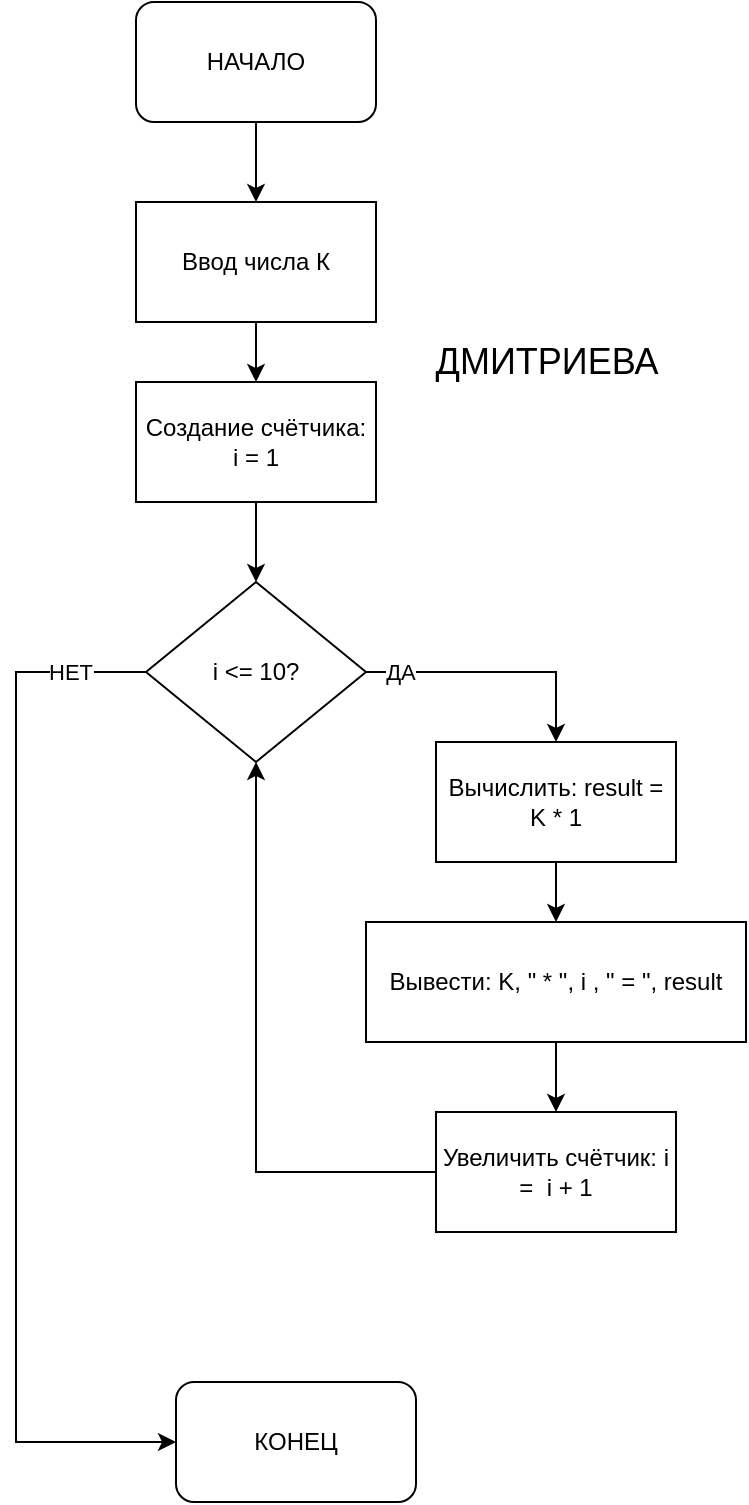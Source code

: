 <mxfile version="27.0.9">
  <diagram name="Страница — 1" id="23oo12RKzdnBg4Xddf2q">
    <mxGraphModel dx="1665" dy="883" grid="1" gridSize="10" guides="1" tooltips="1" connect="1" arrows="1" fold="1" page="1" pageScale="1" pageWidth="827" pageHeight="1169" math="0" shadow="0">
      <root>
        <mxCell id="0" />
        <mxCell id="1" parent="0" />
        <mxCell id="44UAoA17k8_WEQ0NdKp_-3" style="edgeStyle=orthogonalEdgeStyle;rounded=0;orthogonalLoop=1;jettySize=auto;html=1;exitX=0.5;exitY=1;exitDx=0;exitDy=0;entryX=0.5;entryY=0;entryDx=0;entryDy=0;" edge="1" parent="1" source="44UAoA17k8_WEQ0NdKp_-1" target="44UAoA17k8_WEQ0NdKp_-2">
          <mxGeometry relative="1" as="geometry" />
        </mxCell>
        <mxCell id="44UAoA17k8_WEQ0NdKp_-1" value="НАЧАЛО" style="rounded=1;whiteSpace=wrap;html=1;" vertex="1" parent="1">
          <mxGeometry x="330" y="30" width="120" height="60" as="geometry" />
        </mxCell>
        <mxCell id="44UAoA17k8_WEQ0NdKp_-6" style="edgeStyle=orthogonalEdgeStyle;rounded=0;orthogonalLoop=1;jettySize=auto;html=1;exitX=0.5;exitY=1;exitDx=0;exitDy=0;entryX=0.5;entryY=0;entryDx=0;entryDy=0;" edge="1" parent="1" source="44UAoA17k8_WEQ0NdKp_-2" target="44UAoA17k8_WEQ0NdKp_-4">
          <mxGeometry relative="1" as="geometry" />
        </mxCell>
        <mxCell id="44UAoA17k8_WEQ0NdKp_-2" value="Ввод числа К" style="rounded=0;whiteSpace=wrap;html=1;" vertex="1" parent="1">
          <mxGeometry x="330" y="130" width="120" height="60" as="geometry" />
        </mxCell>
        <mxCell id="44UAoA17k8_WEQ0NdKp_-7" style="edgeStyle=orthogonalEdgeStyle;rounded=0;orthogonalLoop=1;jettySize=auto;html=1;exitX=0.5;exitY=1;exitDx=0;exitDy=0;entryX=0.5;entryY=0;entryDx=0;entryDy=0;" edge="1" parent="1" source="44UAoA17k8_WEQ0NdKp_-4" target="44UAoA17k8_WEQ0NdKp_-5">
          <mxGeometry relative="1" as="geometry" />
        </mxCell>
        <mxCell id="44UAoA17k8_WEQ0NdKp_-4" value="Создание счётчика:&lt;div&gt;i = 1&lt;/div&gt;" style="rounded=0;whiteSpace=wrap;html=1;" vertex="1" parent="1">
          <mxGeometry x="330" y="220" width="120" height="60" as="geometry" />
        </mxCell>
        <mxCell id="44UAoA17k8_WEQ0NdKp_-9" style="edgeStyle=orthogonalEdgeStyle;rounded=0;orthogonalLoop=1;jettySize=auto;html=1;exitX=1;exitY=0.5;exitDx=0;exitDy=0;entryX=0.5;entryY=0;entryDx=0;entryDy=0;" edge="1" parent="1" source="44UAoA17k8_WEQ0NdKp_-5" target="44UAoA17k8_WEQ0NdKp_-8">
          <mxGeometry relative="1" as="geometry" />
        </mxCell>
        <mxCell id="44UAoA17k8_WEQ0NdKp_-20" value="ДА" style="edgeLabel;html=1;align=center;verticalAlign=middle;resizable=0;points=[];" vertex="1" connectable="0" parent="44UAoA17k8_WEQ0NdKp_-9">
          <mxGeometry x="-0.739" relative="1" as="geometry">
            <mxPoint as="offset" />
          </mxGeometry>
        </mxCell>
        <mxCell id="44UAoA17k8_WEQ0NdKp_-18" style="edgeStyle=orthogonalEdgeStyle;rounded=0;orthogonalLoop=1;jettySize=auto;html=1;exitX=0;exitY=0.5;exitDx=0;exitDy=0;entryX=0;entryY=0.5;entryDx=0;entryDy=0;" edge="1" parent="1" source="44UAoA17k8_WEQ0NdKp_-5" target="44UAoA17k8_WEQ0NdKp_-17">
          <mxGeometry relative="1" as="geometry">
            <Array as="points">
              <mxPoint x="270" y="365" />
              <mxPoint x="270" y="750" />
            </Array>
          </mxGeometry>
        </mxCell>
        <mxCell id="44UAoA17k8_WEQ0NdKp_-19" value="НЕТ" style="edgeLabel;html=1;align=center;verticalAlign=middle;resizable=0;points=[];" vertex="1" connectable="0" parent="44UAoA17k8_WEQ0NdKp_-18">
          <mxGeometry x="-0.857" relative="1" as="geometry">
            <mxPoint as="offset" />
          </mxGeometry>
        </mxCell>
        <mxCell id="44UAoA17k8_WEQ0NdKp_-5" value="i &amp;lt;= 10?" style="rhombus;whiteSpace=wrap;html=1;" vertex="1" parent="1">
          <mxGeometry x="335" y="320" width="110" height="90" as="geometry" />
        </mxCell>
        <mxCell id="44UAoA17k8_WEQ0NdKp_-11" style="edgeStyle=orthogonalEdgeStyle;rounded=0;orthogonalLoop=1;jettySize=auto;html=1;exitX=0.5;exitY=1;exitDx=0;exitDy=0;entryX=0.5;entryY=0;entryDx=0;entryDy=0;" edge="1" parent="1" source="44UAoA17k8_WEQ0NdKp_-8" target="44UAoA17k8_WEQ0NdKp_-10">
          <mxGeometry relative="1" as="geometry" />
        </mxCell>
        <mxCell id="44UAoA17k8_WEQ0NdKp_-8" value="Вычислить: result = K * 1" style="rounded=0;whiteSpace=wrap;html=1;" vertex="1" parent="1">
          <mxGeometry x="480" y="400" width="120" height="60" as="geometry" />
        </mxCell>
        <mxCell id="44UAoA17k8_WEQ0NdKp_-15" style="edgeStyle=orthogonalEdgeStyle;rounded=0;orthogonalLoop=1;jettySize=auto;html=1;exitX=0.5;exitY=1;exitDx=0;exitDy=0;entryX=0.5;entryY=0;entryDx=0;entryDy=0;" edge="1" parent="1" source="44UAoA17k8_WEQ0NdKp_-10" target="44UAoA17k8_WEQ0NdKp_-12">
          <mxGeometry relative="1" as="geometry" />
        </mxCell>
        <mxCell id="44UAoA17k8_WEQ0NdKp_-10" value="Вывести: K, &quot; * &quot;, i , &quot; = &quot;, result" style="rounded=0;whiteSpace=wrap;html=1;" vertex="1" parent="1">
          <mxGeometry x="445" y="490" width="190" height="60" as="geometry" />
        </mxCell>
        <mxCell id="44UAoA17k8_WEQ0NdKp_-13" style="edgeStyle=orthogonalEdgeStyle;rounded=0;orthogonalLoop=1;jettySize=auto;html=1;exitX=0;exitY=0.5;exitDx=0;exitDy=0;entryX=0.5;entryY=1;entryDx=0;entryDy=0;" edge="1" parent="1" source="44UAoA17k8_WEQ0NdKp_-12" target="44UAoA17k8_WEQ0NdKp_-5">
          <mxGeometry relative="1" as="geometry" />
        </mxCell>
        <mxCell id="44UAoA17k8_WEQ0NdKp_-12" value="Увеличить счётчик: i =&amp;nbsp; i + 1" style="rounded=0;whiteSpace=wrap;html=1;" vertex="1" parent="1">
          <mxGeometry x="480" y="585" width="120" height="60" as="geometry" />
        </mxCell>
        <mxCell id="44UAoA17k8_WEQ0NdKp_-17" value="КОНЕЦ" style="rounded=1;whiteSpace=wrap;html=1;" vertex="1" parent="1">
          <mxGeometry x="350" y="720" width="120" height="60" as="geometry" />
        </mxCell>
        <mxCell id="44UAoA17k8_WEQ0NdKp_-21" value="&lt;span style=&quot;font-size: 18px;&quot;&gt;ДМИТРИЕВА&lt;/span&gt;" style="text;html=1;align=center;verticalAlign=middle;resizable=0;points=[];autosize=1;strokeColor=none;fillColor=none;" vertex="1" parent="1">
          <mxGeometry x="470" y="190" width="130" height="40" as="geometry" />
        </mxCell>
      </root>
    </mxGraphModel>
  </diagram>
</mxfile>
